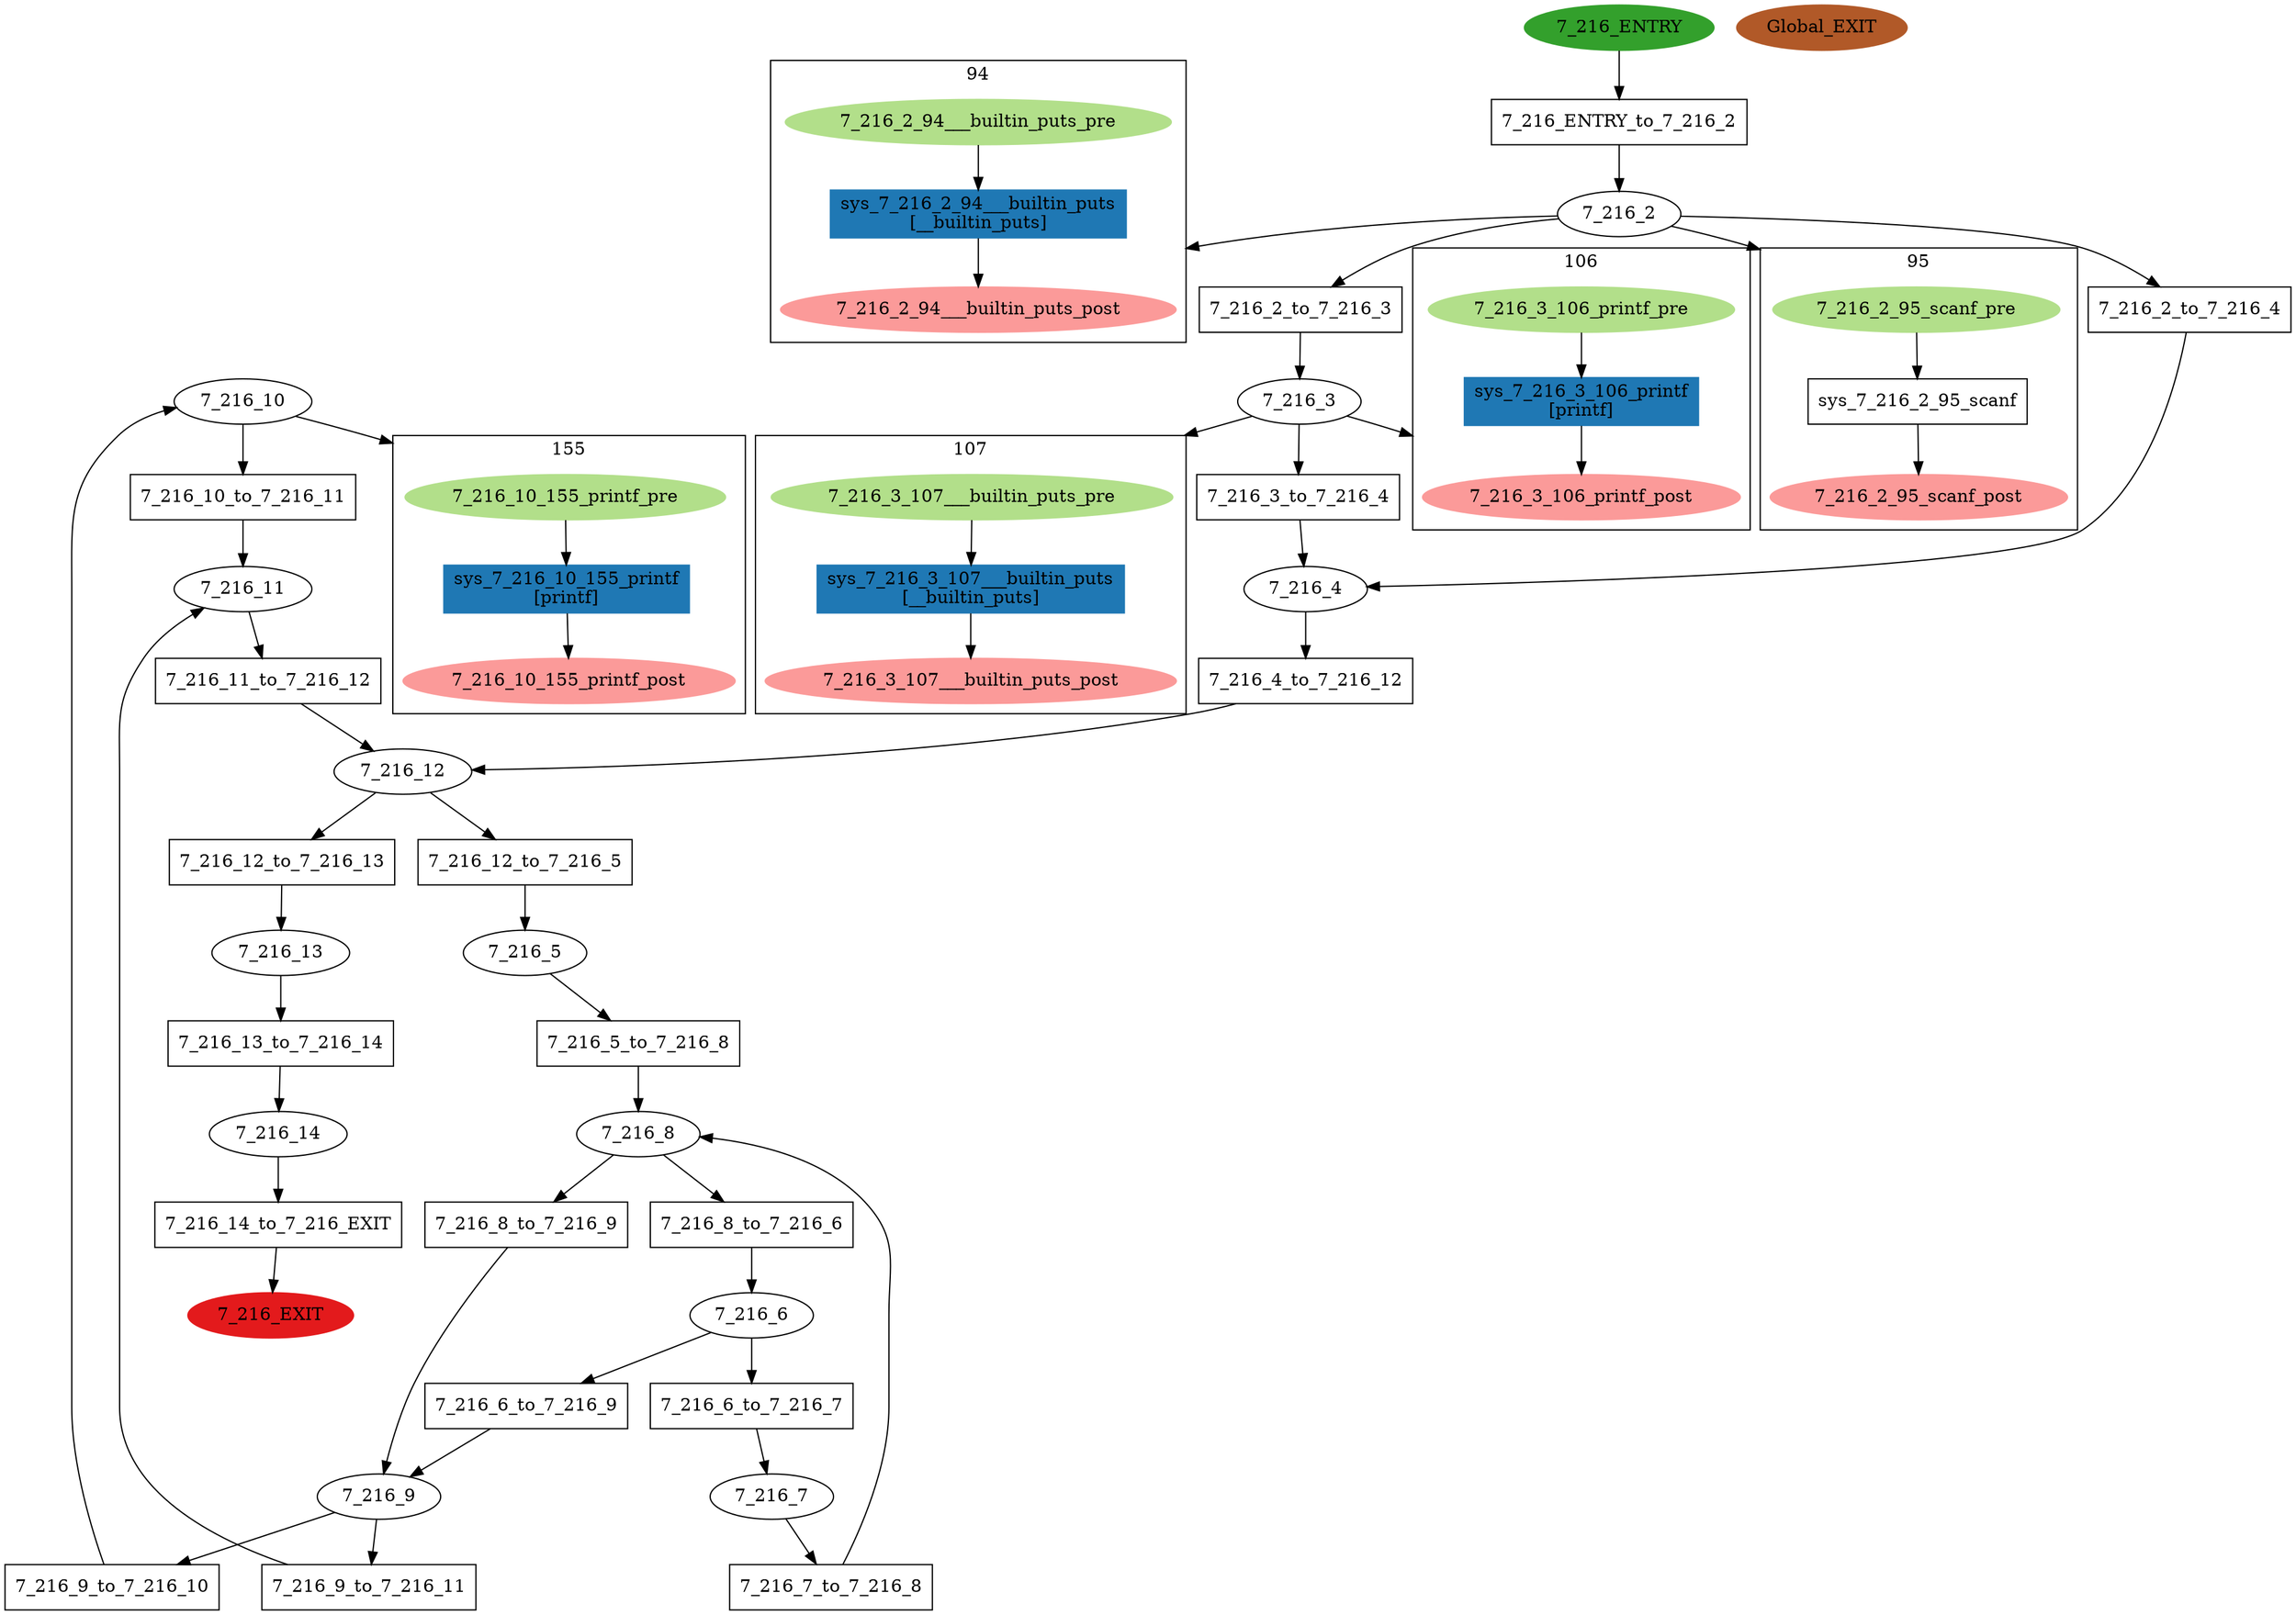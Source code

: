 digraph model { 
compound=true; 
node  [style="filled", colorscheme="paired12"];  "7_216_10" [shape=ellipse, style=""];
subgraph "cluster_7_216_10_155" { 
label="155"  "7_216_10_155_printf_pre" [shape=ellipse, style=""];
  "7_216_10_155_printf_post" [shape=ellipse, style=""];
  "sys_7_216_10_155_printf" [shape=box, style=""];
  "sys_7_216_10_155_printf" [color=2, style=filled];
  "sys_7_216_10_155_printf" [label="sys_7_216_10_155_printf\n[printf]"];
  "sys_7_216_10_155_printf" -> "7_216_10_155_printf_post" [label="", arrowhead="normal"];
  "7_216_10_155_printf_pre" -> "sys_7_216_10_155_printf" [label="", arrowhead="normal"];
}
  "7_216_10" -> "7_216_10_155_printf_pre" [lhead="cluster_7_216_10_155"];
  "7_216_10_155_printf_pre" [color=3, style=filled];
  "7_216_10_155_printf_post" [color=5, style=filled];
  "7_216_EXIT" [shape=ellipse, color=6, style=filled];
  "7_216_ENTRY" [shape=ellipse, color=4, style=filled];
  "7_216_12" [shape=ellipse, style=""];
  "7_216_11" [shape=ellipse, style=""];
  "7_216_14" [shape=ellipse, style=""];
  "7_216_13" [shape=ellipse, style=""];
  "7_216_3" [shape=ellipse, style=""];
subgraph "cluster_7_216_3_106" { 
label="106"  "7_216_3_106_printf_post" [shape=ellipse, style=""];
  "7_216_3_106_printf_pre" [shape=ellipse, style=""];
  "sys_7_216_3_106_printf" [shape=box, style=""];
  "sys_7_216_3_106_printf" [color=2, style=filled];
  "sys_7_216_3_106_printf" [label="sys_7_216_3_106_printf\n[printf]"];
  "7_216_3_106_printf_pre" -> "sys_7_216_3_106_printf" [label="", arrowhead="normal"];
  "sys_7_216_3_106_printf" -> "7_216_3_106_printf_post" [label="", arrowhead="normal"];
}
  "7_216_3" -> "7_216_3_106_printf_post" [lhead="cluster_7_216_3_106"];
  "7_216_3_106_printf_pre" [color=3, style=filled];
  "7_216_3_106_printf_post" [color=5, style=filled];
subgraph "cluster_7_216_3_107" { 
label="107"  "7_216_3_107___builtin_puts_pre" [shape=ellipse, style=""];
  "7_216_3_107___builtin_puts_post" [shape=ellipse, style=""];
  "sys_7_216_3_107___builtin_puts" [shape=box, style=""];
  "sys_7_216_3_107___builtin_puts" [color=2, style=filled];
  "sys_7_216_3_107___builtin_puts" [label="sys_7_216_3_107___builtin_puts\n[__builtin_puts]"];
  "sys_7_216_3_107___builtin_puts" -> "7_216_3_107___builtin_puts_post" [label="", arrowhead="normal"];
  "7_216_3_107___builtin_puts_pre" -> "sys_7_216_3_107___builtin_puts" [label="", arrowhead="normal"];
}
  "7_216_3" -> "7_216_3_107___builtin_puts_pre" [lhead="cluster_7_216_3_107"];
  "7_216_3_107___builtin_puts_pre" [color=3, style=filled];
  "7_216_3_107___builtin_puts_post" [color=5, style=filled];
  "7_216_2" [shape=ellipse, style=""];
subgraph "cluster_7_216_2_94" { 
label="94"  "7_216_2_94___builtin_puts_post" [shape=ellipse, style=""];
  "7_216_2_94___builtin_puts_pre" [shape=ellipse, style=""];
  "sys_7_216_2_94___builtin_puts" [shape=box, style=""];
  "sys_7_216_2_94___builtin_puts" [color=2, style=filled];
  "sys_7_216_2_94___builtin_puts" [label="sys_7_216_2_94___builtin_puts\n[__builtin_puts]"];
  "7_216_2_94___builtin_puts_pre" -> "sys_7_216_2_94___builtin_puts" [label="", arrowhead="normal"];
  "sys_7_216_2_94___builtin_puts" -> "7_216_2_94___builtin_puts_post" [label="", arrowhead="normal"];
}
  "7_216_2" -> "7_216_2_94___builtin_puts_post" [lhead="cluster_7_216_2_94"];
  "7_216_2_94___builtin_puts_pre" [color=3, style=filled];
  "7_216_2_94___builtin_puts_post" [color=5, style=filled];
subgraph "cluster_7_216_2_95" { 
label="95"  "7_216_2_95_scanf_pre" [shape=ellipse, style=""];
  "7_216_2_95_scanf_post" [shape=ellipse, style=""];
  "sys_7_216_2_95_scanf" [shape=box, style=""];
  "sys_7_216_2_95_scanf" [label="sys_7_216_2_95_scanf\n"];
  "sys_7_216_2_95_scanf" -> "7_216_2_95_scanf_post" [label="", arrowhead="normal"];
  "7_216_2_95_scanf_pre" -> "sys_7_216_2_95_scanf" [label="", arrowhead="normal"];
}
  "7_216_2" -> "7_216_2_95_scanf_pre" [lhead="cluster_7_216_2_95"];
  "7_216_2_95_scanf_pre" [color=3, style=filled];
  "7_216_2_95_scanf_post" [color=5, style=filled];
  "7_216_5" [shape=ellipse, style=""];
  "7_216_4" [shape=ellipse, style=""];
  "7_216_7" [shape=ellipse, style=""];
  "7_216_6" [shape=ellipse, style=""];
  "7_216_9" [shape=ellipse, style=""];
  "7_216_8" [shape=ellipse, style=""];
  "Global_EXIT" [shape=ellipse, color=12, style=filled];
  "7_216_11_to_7_216_12" [shape=box, style=""];
  "7_216_11_to_7_216_12" [label="7_216_11_to_7_216_12\n"];
  "7_216_12_to_7_216_13" [shape=box, style=""];
  "7_216_12_to_7_216_13" [label="7_216_12_to_7_216_13\n"];
  "7_216_4_to_7_216_12" [shape=box, style=""];
  "7_216_4_to_7_216_12" [label="7_216_4_to_7_216_12\n"];
  "7_216_2_to_7_216_3" [shape=box, style=""];
  "7_216_2_to_7_216_3" [label="7_216_2_to_7_216_3\n"];
  "7_216_6_to_7_216_9" [shape=box, style=""];
  "7_216_6_to_7_216_9" [label="7_216_6_to_7_216_9\n"];
  "7_216_2_to_7_216_4" [shape=box, style=""];
  "7_216_2_to_7_216_4" [label="7_216_2_to_7_216_4\n"];
  "7_216_6_to_7_216_7" [shape=box, style=""];
  "7_216_6_to_7_216_7" [label="7_216_6_to_7_216_7\n"];
  "7_216_9_to_7_216_11" [shape=box, style=""];
  "7_216_9_to_7_216_11" [label="7_216_9_to_7_216_11\n"];
  "7_216_9_to_7_216_10" [shape=box, style=""];
  "7_216_9_to_7_216_10" [label="7_216_9_to_7_216_10\n"];
  "7_216_3_to_7_216_4" [shape=box, style=""];
  "7_216_3_to_7_216_4" [label="7_216_3_to_7_216_4\n"];
  "7_216_10_to_7_216_11" [shape=box, style=""];
  "7_216_10_to_7_216_11" [label="7_216_10_to_7_216_11\n"];
  "7_216_5_to_7_216_8" [shape=box, style=""];
  "7_216_5_to_7_216_8" [label="7_216_5_to_7_216_8\n"];
  "7_216_8_to_7_216_9" [shape=box, style=""];
  "7_216_8_to_7_216_9" [label="7_216_8_to_7_216_9\n"];
  "7_216_14_to_7_216_EXIT" [shape=box, style=""];
  "7_216_14_to_7_216_EXIT" [label="7_216_14_to_7_216_EXIT\n"];
  "7_216_7_to_7_216_8" [shape=box, style=""];
  "7_216_7_to_7_216_8" [label="7_216_7_to_7_216_8\n"];
  "7_216_13_to_7_216_14" [shape=box, style=""];
  "7_216_13_to_7_216_14" [label="7_216_13_to_7_216_14\n"];
  "7_216_8_to_7_216_6" [shape=box, style=""];
  "7_216_8_to_7_216_6" [label="7_216_8_to_7_216_6\n"];
  "7_216_ENTRY_to_7_216_2" [shape=box, style=""];
  "7_216_ENTRY_to_7_216_2" [label="7_216_ENTRY_to_7_216_2\n"];
  "7_216_12_to_7_216_5" [shape=box, style=""];
  "7_216_12_to_7_216_5" [label="7_216_12_to_7_216_5\n"];
  "7_216_2" -> "7_216_2_to_7_216_3" [label="", arrowhead="normal"];
  "7_216_11_to_7_216_12" -> "7_216_12" [label="", arrowhead="normal"];
  "7_216_9_to_7_216_10" -> "7_216_10" [label="", arrowhead="normal"];
  "7_216_10" -> "7_216_10_to_7_216_11" [label="", arrowhead="normal"];
  "7_216_9" -> "7_216_9_to_7_216_11" [label="", arrowhead="normal"];
  "7_216_8" -> "7_216_8_to_7_216_9" [label="", arrowhead="normal"];
  "7_216_7" -> "7_216_7_to_7_216_8" [label="", arrowhead="normal"];
  "7_216_11" -> "7_216_11_to_7_216_12" [label="", arrowhead="normal"];
  "7_216_13" -> "7_216_13_to_7_216_14" [label="", arrowhead="normal"];
  "7_216_9" -> "7_216_9_to_7_216_10" [label="", arrowhead="normal"];
  "7_216_8_to_7_216_9" -> "7_216_9" [label="", arrowhead="normal"];
  "7_216_12_to_7_216_5" -> "7_216_5" [label="", arrowhead="normal"];
  "7_216_13_to_7_216_14" -> "7_216_14" [label="", arrowhead="normal"];
  "7_216_2_to_7_216_3" -> "7_216_3" [label="", arrowhead="normal"];
  "7_216_6" -> "7_216_6_to_7_216_9" [label="", arrowhead="normal"];
  "7_216_2_to_7_216_4" -> "7_216_4" [label="", arrowhead="normal"];
  "7_216_8_to_7_216_6" -> "7_216_6" [label="", arrowhead="normal"];
  "7_216_5_to_7_216_8" -> "7_216_8" [label="", arrowhead="normal"];
  "7_216_14_to_7_216_EXIT" -> "7_216_EXIT" [label="", arrowhead="normal"];
  "7_216_5" -> "7_216_5_to_7_216_8" [label="", arrowhead="normal"];
  "7_216_4_to_7_216_12" -> "7_216_12" [label="", arrowhead="normal"];
  "7_216_2" -> "7_216_2_to_7_216_4" [label="", arrowhead="normal"];
  "7_216_12_to_7_216_13" -> "7_216_13" [label="", arrowhead="normal"];
  "7_216_12" -> "7_216_12_to_7_216_5" [label="", arrowhead="normal"];
  "7_216_8" -> "7_216_8_to_7_216_6" [label="", arrowhead="normal"];
  "7_216_6" -> "7_216_6_to_7_216_7" [label="", arrowhead="normal"];
  "7_216_12" -> "7_216_12_to_7_216_13" [label="", arrowhead="normal"];
  "7_216_6_to_7_216_7" -> "7_216_7" [label="", arrowhead="normal"];
  "7_216_6_to_7_216_9" -> "7_216_9" [label="", arrowhead="normal"];
  "7_216_3_to_7_216_4" -> "7_216_4" [label="", arrowhead="normal"];
  "7_216_9_to_7_216_11" -> "7_216_11" [label="", arrowhead="normal"];
  "7_216_ENTRY_to_7_216_2" -> "7_216_2" [label="", arrowhead="normal"];
  "7_216_10_to_7_216_11" -> "7_216_11" [label="", arrowhead="normal"];
  "7_216_3" -> "7_216_3_to_7_216_4" [label="", arrowhead="normal"];
  "7_216_ENTRY" -> "7_216_ENTRY_to_7_216_2" [label="", arrowhead="normal"];
  "7_216_14" -> "7_216_14_to_7_216_EXIT" [label="", arrowhead="normal"];
  "7_216_7_to_7_216_8" -> "7_216_8" [label="", arrowhead="normal"];
  "7_216_4" -> "7_216_4_to_7_216_12" [label="", arrowhead="normal"];
}
